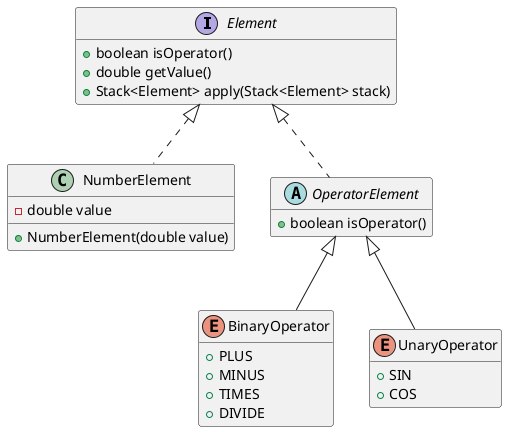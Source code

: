 @startuml
'https://plantuml.com/class-diagram

interface Element {
  + boolean isOperator()
  + double getValue()
  + Stack<Element> apply(Stack<Element> stack)
}

class NumberElement implements Element {
  - double value
  + NumberElement(double value)
}

abstract class OperatorElement implements Element {
  + boolean isOperator()
}

enum BinaryOperator extends OperatorElement {
  + PLUS
  + MINUS
  + TIMES
  + DIVIDE
}
enum UnaryOperator extends OperatorElement {
  + SIN
  + COS
}

hide empty members

@enduml